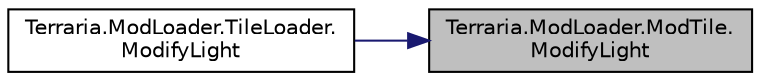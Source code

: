 digraph "Terraria.ModLoader.ModTile.ModifyLight"
{
 // LATEX_PDF_SIZE
  edge [fontname="Helvetica",fontsize="10",labelfontname="Helvetica",labelfontsize="10"];
  node [fontname="Helvetica",fontsize="10",shape=record];
  rankdir="RL";
  Node1 [label="Terraria.ModLoader.ModTile.\lModifyLight",height=0.2,width=0.4,color="black", fillcolor="grey75", style="filled", fontcolor="black",tooltip="Allows you to determine how much light this block emits. Make sure you set Main.tileLighted[Type] to ..."];
  Node1 -> Node2 [dir="back",color="midnightblue",fontsize="10",style="solid",fontname="Helvetica"];
  Node2 [label="Terraria.ModLoader.TileLoader.\lModifyLight",height=0.2,width=0.4,color="black", fillcolor="white", style="filled",URL="$class_terraria_1_1_mod_loader_1_1_tile_loader.html#ac94a9d7d01ee07e0f66d2d455106dc15",tooltip=" "];
}
